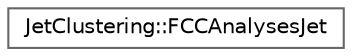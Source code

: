 digraph "Graphical Class Hierarchy"
{
 // LATEX_PDF_SIZE
  bgcolor="transparent";
  edge [fontname=Helvetica,fontsize=10,labelfontname=Helvetica,labelfontsize=10];
  node [fontname=Helvetica,fontsize=10,shape=box,height=0.2,width=0.4];
  rankdir="LR";
  Node0 [id="Node000000",label="JetClustering::FCCAnalysesJet",height=0.2,width=0.4,color="grey40", fillcolor="white", style="filled",URL="$structJetClustering_1_1FCCAnalysesJet.html",tooltip="Structure to keep useful informations for the jets."];
}
